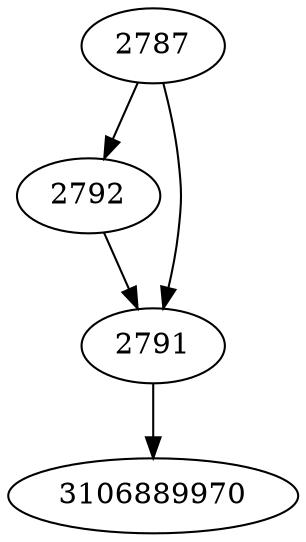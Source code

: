 strict digraph  {
2792;
3106889970;
2787;
2791;
2792 -> 2791;
2787 -> 2791;
2787 -> 2792;
2791 -> 3106889970;
}
